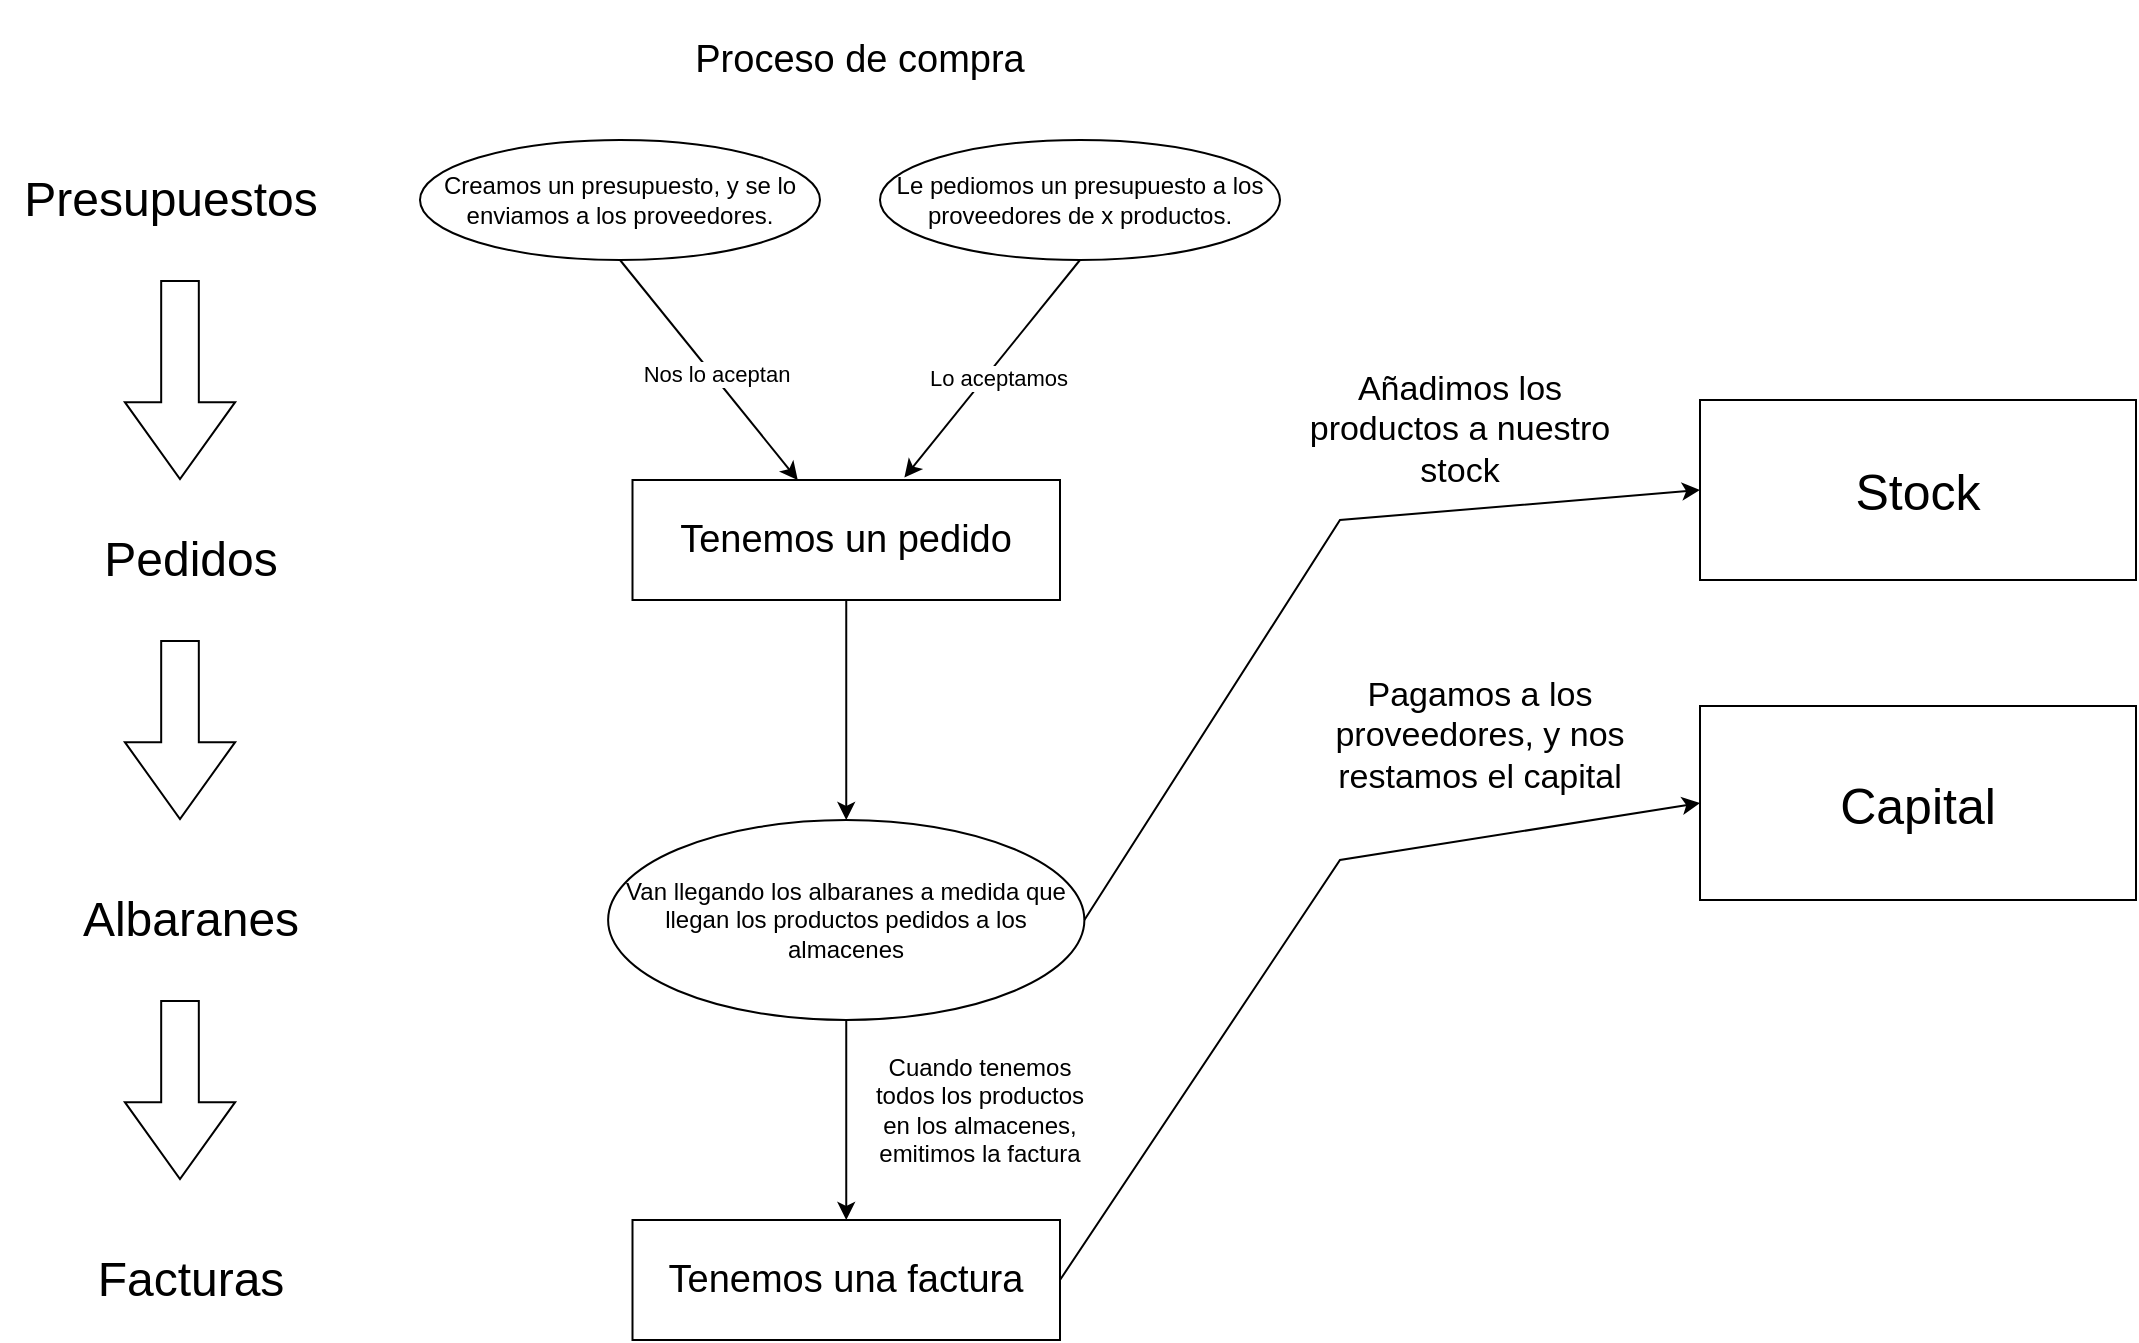 <mxfile version="22.1.0" type="github">
  <diagram id="C5RBs43oDa-KdzZeNtuy" name="Page-1">
    <mxGraphModel dx="1500" dy="774" grid="1" gridSize="10" guides="1" tooltips="1" connect="1" arrows="1" fold="1" page="1" pageScale="1" pageWidth="2336" pageHeight="1654" math="0" shadow="0">
      <root>
        <mxCell id="WIyWlLk6GJQsqaUBKTNV-0" />
        <mxCell id="WIyWlLk6GJQsqaUBKTNV-1" parent="WIyWlLk6GJQsqaUBKTNV-0" />
        <mxCell id="kqGL1mfBmwDGvMiJkUWf-0" value="&lt;font style=&quot;font-size: 25px;&quot;&gt;Stock&lt;/font&gt;" style="whiteSpace=wrap;html=1;align=center;" vertex="1" parent="WIyWlLk6GJQsqaUBKTNV-1">
          <mxGeometry x="930" y="280" width="218" height="90" as="geometry" />
        </mxCell>
        <mxCell id="kqGL1mfBmwDGvMiJkUWf-1" value="&lt;font style=&quot;font-size: 25px;&quot;&gt;Capital&lt;/font&gt;" style="whiteSpace=wrap;html=1;align=center;" vertex="1" parent="WIyWlLk6GJQsqaUBKTNV-1">
          <mxGeometry x="930" y="433" width="218" height="97" as="geometry" />
        </mxCell>
        <mxCell id="kqGL1mfBmwDGvMiJkUWf-2" value="&lt;font style=&quot;font-size: 19px;&quot;&gt;Proceso de compra&lt;/font&gt;" style="text;html=1;strokeColor=none;fillColor=none;align=center;verticalAlign=middle;whiteSpace=wrap;rounded=0;" vertex="1" parent="WIyWlLk6GJQsqaUBKTNV-1">
          <mxGeometry x="420" y="80" width="180" height="60" as="geometry" />
        </mxCell>
        <mxCell id="kqGL1mfBmwDGvMiJkUWf-4" value="" style="endArrow=classic;html=1;rounded=0;exitX=0.5;exitY=1;exitDx=0;exitDy=0;" edge="1" parent="WIyWlLk6GJQsqaUBKTNV-1" source="kqGL1mfBmwDGvMiJkUWf-10" target="kqGL1mfBmwDGvMiJkUWf-8">
          <mxGeometry width="50" height="50" relative="1" as="geometry">
            <mxPoint x="437.5" y="260" as="sourcePoint" />
            <mxPoint x="510" y="380" as="targetPoint" />
          </mxGeometry>
        </mxCell>
        <mxCell id="kqGL1mfBmwDGvMiJkUWf-5" value="Text" style="edgeLabel;html=1;align=center;verticalAlign=middle;resizable=0;points=[];" vertex="1" connectable="0" parent="kqGL1mfBmwDGvMiJkUWf-4">
          <mxGeometry x="0.036" y="1" relative="1" as="geometry">
            <mxPoint as="offset" />
          </mxGeometry>
        </mxCell>
        <mxCell id="kqGL1mfBmwDGvMiJkUWf-7" value="Nos lo aceptan" style="edgeLabel;html=1;align=center;verticalAlign=middle;resizable=0;points=[];" vertex="1" connectable="0" parent="kqGL1mfBmwDGvMiJkUWf-4">
          <mxGeometry x="0.043" y="2" relative="1" as="geometry">
            <mxPoint as="offset" />
          </mxGeometry>
        </mxCell>
        <mxCell id="kqGL1mfBmwDGvMiJkUWf-22" style="edgeStyle=orthogonalEdgeStyle;rounded=0;orthogonalLoop=1;jettySize=auto;html=1;exitX=0.5;exitY=1;exitDx=0;exitDy=0;entryX=0.5;entryY=0;entryDx=0;entryDy=0;" edge="1" parent="WIyWlLk6GJQsqaUBKTNV-1" source="kqGL1mfBmwDGvMiJkUWf-8" target="kqGL1mfBmwDGvMiJkUWf-26">
          <mxGeometry relative="1" as="geometry">
            <mxPoint x="503" y="450" as="targetPoint" />
          </mxGeometry>
        </mxCell>
        <mxCell id="kqGL1mfBmwDGvMiJkUWf-8" value="&lt;font style=&quot;font-size: 19px;&quot;&gt;Tenemos un pedido&lt;/font&gt;" style="rounded=0;whiteSpace=wrap;html=1;" vertex="1" parent="WIyWlLk6GJQsqaUBKTNV-1">
          <mxGeometry x="396.25" y="320" width="213.75" height="60" as="geometry" />
        </mxCell>
        <mxCell id="kqGL1mfBmwDGvMiJkUWf-10" value="Creamos un presupuesto, y se lo enviamos a los proveedores." style="ellipse;whiteSpace=wrap;html=1;align=center;" vertex="1" parent="WIyWlLk6GJQsqaUBKTNV-1">
          <mxGeometry x="290" y="150" width="200" height="60" as="geometry" />
        </mxCell>
        <mxCell id="kqGL1mfBmwDGvMiJkUWf-11" value="Le pediomos un presupuesto a los proveedores de x productos." style="ellipse;whiteSpace=wrap;html=1;align=center;" vertex="1" parent="WIyWlLk6GJQsqaUBKTNV-1">
          <mxGeometry x="520" y="150" width="200" height="60" as="geometry" />
        </mxCell>
        <mxCell id="kqGL1mfBmwDGvMiJkUWf-13" value="" style="endArrow=classic;html=1;rounded=0;exitX=0.5;exitY=1;exitDx=0;exitDy=0;entryX=0.636;entryY=-0.021;entryDx=0;entryDy=0;entryPerimeter=0;" edge="1" parent="WIyWlLk6GJQsqaUBKTNV-1" source="kqGL1mfBmwDGvMiJkUWf-11" target="kqGL1mfBmwDGvMiJkUWf-8">
          <mxGeometry width="50" height="50" relative="1" as="geometry">
            <mxPoint x="730" y="380" as="sourcePoint" />
            <mxPoint x="780" y="330" as="targetPoint" />
          </mxGeometry>
        </mxCell>
        <mxCell id="kqGL1mfBmwDGvMiJkUWf-14" value="Lo aceptamos" style="edgeLabel;html=1;align=center;verticalAlign=middle;resizable=0;points=[];" vertex="1" connectable="0" parent="kqGL1mfBmwDGvMiJkUWf-13">
          <mxGeometry x="-0.078" y="-1" relative="1" as="geometry">
            <mxPoint y="9" as="offset" />
          </mxGeometry>
        </mxCell>
        <mxCell id="kqGL1mfBmwDGvMiJkUWf-15" value="&lt;font style=&quot;font-size: 24px;&quot;&gt;Presupuestos&lt;/font&gt;" style="text;html=1;align=center;verticalAlign=middle;resizable=0;points=[];autosize=1;strokeColor=none;fillColor=none;" vertex="1" parent="WIyWlLk6GJQsqaUBKTNV-1">
          <mxGeometry x="80" y="160" width="170" height="40" as="geometry" />
        </mxCell>
        <mxCell id="kqGL1mfBmwDGvMiJkUWf-16" value="" style="shape=flexArrow;endArrow=classic;html=1;rounded=0;endWidth=35.294;endSize=12.471;width=18.824;" edge="1" parent="WIyWlLk6GJQsqaUBKTNV-1">
          <mxGeometry width="50" height="50" relative="1" as="geometry">
            <mxPoint x="170" y="220" as="sourcePoint" />
            <mxPoint x="170" y="320" as="targetPoint" />
          </mxGeometry>
        </mxCell>
        <mxCell id="kqGL1mfBmwDGvMiJkUWf-17" value="&lt;font style=&quot;font-size: 24px;&quot;&gt;Pedidos&lt;/font&gt;" style="text;html=1;align=center;verticalAlign=middle;resizable=0;points=[];autosize=1;strokeColor=none;fillColor=none;" vertex="1" parent="WIyWlLk6GJQsqaUBKTNV-1">
          <mxGeometry x="120" y="340" width="110" height="40" as="geometry" />
        </mxCell>
        <mxCell id="kqGL1mfBmwDGvMiJkUWf-18" value="" style="shape=flexArrow;endArrow=classic;html=1;rounded=0;endWidth=35.294;endSize=12.471;width=18.824;" edge="1" parent="WIyWlLk6GJQsqaUBKTNV-1">
          <mxGeometry width="50" height="50" relative="1" as="geometry">
            <mxPoint x="170" y="400" as="sourcePoint" />
            <mxPoint x="170" y="490" as="targetPoint" />
            <Array as="points" />
          </mxGeometry>
        </mxCell>
        <mxCell id="kqGL1mfBmwDGvMiJkUWf-19" value="&lt;font style=&quot;font-size: 24px;&quot;&gt;Albaranes&lt;/font&gt;" style="text;html=1;align=center;verticalAlign=middle;resizable=0;points=[];autosize=1;strokeColor=none;fillColor=none;" vertex="1" parent="WIyWlLk6GJQsqaUBKTNV-1">
          <mxGeometry x="110" y="520" width="130" height="40" as="geometry" />
        </mxCell>
        <mxCell id="kqGL1mfBmwDGvMiJkUWf-20" value="" style="shape=flexArrow;endArrow=classic;html=1;rounded=0;endWidth=35.294;endSize=12.471;width=18.824;" edge="1" parent="WIyWlLk6GJQsqaUBKTNV-1">
          <mxGeometry width="50" height="50" relative="1" as="geometry">
            <mxPoint x="170" y="580" as="sourcePoint" />
            <mxPoint x="170" y="670" as="targetPoint" />
            <Array as="points" />
          </mxGeometry>
        </mxCell>
        <mxCell id="kqGL1mfBmwDGvMiJkUWf-21" value="&lt;font style=&quot;font-size: 24px;&quot;&gt;Facturas&lt;/font&gt;" style="text;html=1;align=center;verticalAlign=middle;resizable=0;points=[];autosize=1;strokeColor=none;fillColor=none;" vertex="1" parent="WIyWlLk6GJQsqaUBKTNV-1">
          <mxGeometry x="115" y="700" width="120" height="40" as="geometry" />
        </mxCell>
        <mxCell id="kqGL1mfBmwDGvMiJkUWf-29" style="edgeStyle=orthogonalEdgeStyle;rounded=0;orthogonalLoop=1;jettySize=auto;html=1;exitX=0.5;exitY=1;exitDx=0;exitDy=0;entryX=0.5;entryY=0;entryDx=0;entryDy=0;" edge="1" parent="WIyWlLk6GJQsqaUBKTNV-1" source="kqGL1mfBmwDGvMiJkUWf-26" target="kqGL1mfBmwDGvMiJkUWf-28">
          <mxGeometry relative="1" as="geometry" />
        </mxCell>
        <mxCell id="kqGL1mfBmwDGvMiJkUWf-26" value="Van llegando los albaranes a medida que llegan los productos pedidos a los almacenes" style="ellipse;whiteSpace=wrap;html=1;align=center;" vertex="1" parent="WIyWlLk6GJQsqaUBKTNV-1">
          <mxGeometry x="384.06" y="490" width="238.13" height="100" as="geometry" />
        </mxCell>
        <mxCell id="kqGL1mfBmwDGvMiJkUWf-28" value="&lt;font style=&quot;font-size: 19px;&quot;&gt;Tenemos una factura&lt;/font&gt;" style="rounded=0;whiteSpace=wrap;html=1;" vertex="1" parent="WIyWlLk6GJQsqaUBKTNV-1">
          <mxGeometry x="396.25" y="690" width="213.75" height="60" as="geometry" />
        </mxCell>
        <mxCell id="kqGL1mfBmwDGvMiJkUWf-30" value="Cuando tenemos todos los productos en los almacenes, emitimos la factura" style="text;html=1;strokeColor=none;fillColor=none;align=center;verticalAlign=middle;whiteSpace=wrap;rounded=0;" vertex="1" parent="WIyWlLk6GJQsqaUBKTNV-1">
          <mxGeometry x="510" y="610" width="120" height="50" as="geometry" />
        </mxCell>
        <mxCell id="kqGL1mfBmwDGvMiJkUWf-31" value="" style="endArrow=classic;html=1;rounded=0;exitX=1;exitY=0.5;exitDx=0;exitDy=0;entryX=0;entryY=0.5;entryDx=0;entryDy=0;" edge="1" parent="WIyWlLk6GJQsqaUBKTNV-1" source="kqGL1mfBmwDGvMiJkUWf-26" target="kqGL1mfBmwDGvMiJkUWf-0">
          <mxGeometry width="50" height="50" relative="1" as="geometry">
            <mxPoint x="730" y="620" as="sourcePoint" />
            <mxPoint x="780" y="570" as="targetPoint" />
            <Array as="points">
              <mxPoint x="750" y="340" />
            </Array>
          </mxGeometry>
        </mxCell>
        <mxCell id="kqGL1mfBmwDGvMiJkUWf-32" value="&lt;font style=&quot;font-size: 17px;&quot;&gt;Añadimos los productos a nuestro stock&lt;/font&gt;" style="text;html=1;strokeColor=none;fillColor=none;align=center;verticalAlign=middle;whiteSpace=wrap;rounded=0;" vertex="1" parent="WIyWlLk6GJQsqaUBKTNV-1">
          <mxGeometry x="730" y="280" width="160" height="30" as="geometry" />
        </mxCell>
        <mxCell id="kqGL1mfBmwDGvMiJkUWf-33" value="" style="endArrow=classic;html=1;rounded=0;exitX=1;exitY=0.5;exitDx=0;exitDy=0;entryX=0;entryY=0.5;entryDx=0;entryDy=0;" edge="1" parent="WIyWlLk6GJQsqaUBKTNV-1" source="kqGL1mfBmwDGvMiJkUWf-28" target="kqGL1mfBmwDGvMiJkUWf-1">
          <mxGeometry width="50" height="50" relative="1" as="geometry">
            <mxPoint x="620" y="715" as="sourcePoint" />
            <mxPoint x="940" y="335" as="targetPoint" />
            <Array as="points">
              <mxPoint x="750" y="510" />
            </Array>
          </mxGeometry>
        </mxCell>
        <mxCell id="kqGL1mfBmwDGvMiJkUWf-34" value="&lt;font style=&quot;font-size: 17px;&quot;&gt;Pagamos a los proveedores, y nos restamos el capital&lt;/font&gt;" style="text;html=1;strokeColor=none;fillColor=none;align=center;verticalAlign=middle;whiteSpace=wrap;rounded=0;" vertex="1" parent="WIyWlLk6GJQsqaUBKTNV-1">
          <mxGeometry x="740" y="433" width="160" height="30" as="geometry" />
        </mxCell>
      </root>
    </mxGraphModel>
  </diagram>
</mxfile>
